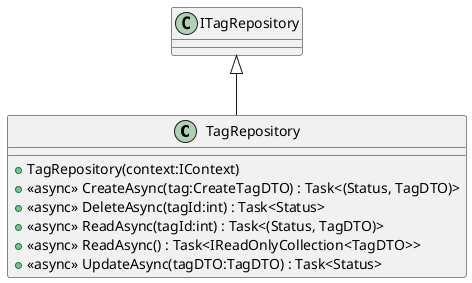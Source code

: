 @startuml
class TagRepository {
    + TagRepository(context:IContext)
    + <<async>> CreateAsync(tag:CreateTagDTO) : Task<(Status, TagDTO)>
    + <<async>> DeleteAsync(tagId:int) : Task<Status>
    + <<async>> ReadAsync(tagId:int) : Task<(Status, TagDTO)>
    + <<async>> ReadAsync() : Task<IReadOnlyCollection<TagDTO>>
    + <<async>> UpdateAsync(tagDTO:TagDTO) : Task<Status>
}
ITagRepository <|-- TagRepository
@enduml
